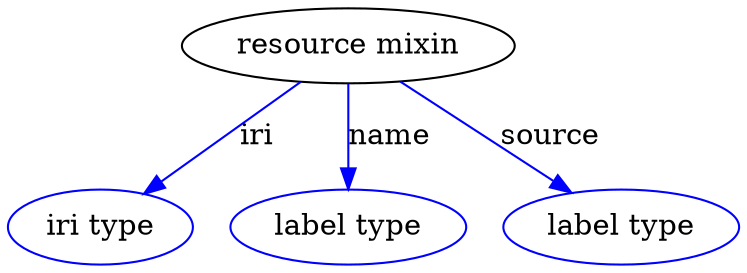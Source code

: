digraph {
	graph [bb="0,0,290.89,123"];
	node [label="\N"];
	"resource mixin"	 [height=0.5,
		label="resource mixin",
		pos="136.4,105",
		width=1.7693];
	iri	 [color=blue,
		height=0.5,
		label="iri type",
		pos="36.397,18",
		width=1.011];
	"resource mixin" -> iri	 [color=blue,
		label=iri,
		lp="98.897,61.5",
		pos="e,54.432,33.691 116.64,87.812 101.08,74.279 79.274,55.303 62.317,40.551",
		style=solid];
	name	 [color=blue,
		height=0.5,
		label="label type",
		pos="136.4,18",
		width=1.2638];
	"resource mixin" -> name	 [color=blue,
		label=name,
		lp="151.9,61.5",
		pos="e,136.4,36.003 136.4,86.974 136.4,75.192 136.4,59.561 136.4,46.158",
		style=solid];
	source	 [color=blue,
		height=0.5,
		label="label type",
		pos="245.4,18",
		width=1.2638];
	"resource mixin" -> source	 [color=blue,
		label=source,
		lp="215.4,61.5",
		pos="e,224.91,34.349 157.67,88.019 174.62,74.493 198.49,55.436 217.06,40.617",
		style=solid];
}
